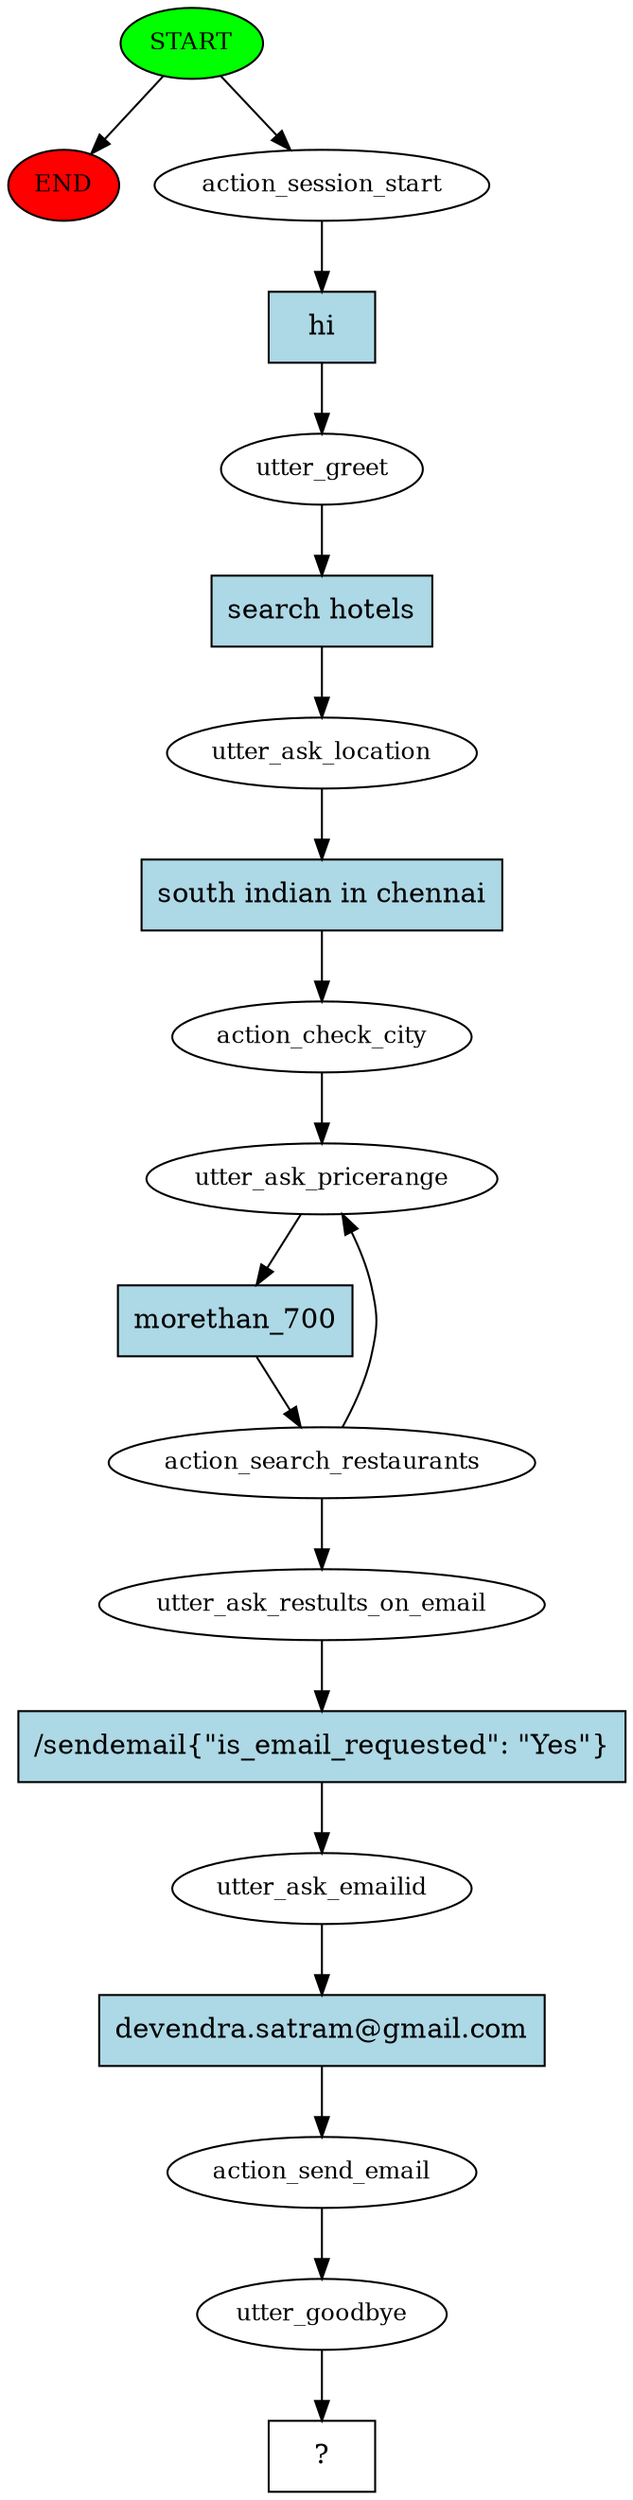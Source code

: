 digraph  {
0 [class="start active", fillcolor=green, fontsize=12, label=START, style=filled];
"-1" [class=end, fillcolor=red, fontsize=12, label=END, style=filled];
1 [class=active, fontsize=12, label=action_session_start];
2 [class=active, fontsize=12, label=utter_greet];
3 [class=active, fontsize=12, label=utter_ask_location];
4 [class=active, fontsize=12, label=action_check_city];
5 [class=active, fontsize=12, label=utter_ask_pricerange];
6 [class=active, fontsize=12, label=action_search_restaurants];
11 [class=active, fontsize=12, label=utter_ask_restults_on_email];
12 [class=active, fontsize=12, label=utter_ask_emailid];
13 [class=active, fontsize=12, label=action_send_email];
14 [class=active, fontsize=12, label=utter_goodbye];
15 [class="intent dashed active", label="  ?  ", shape=rect];
16 [class="intent active", fillcolor=lightblue, label=hi, shape=rect, style=filled];
17 [class="intent active", fillcolor=lightblue, label="search hotels", shape=rect, style=filled];
18 [class="intent active", fillcolor=lightblue, label="south indian in chennai", shape=rect, style=filled];
19 [class="intent active", fillcolor=lightblue, label=morethan_700, shape=rect, style=filled];
20 [class="intent active", fillcolor=lightblue, label="/sendemail{\"is_email_requested\": \"Yes\"}", shape=rect, style=filled];
21 [class="intent active", fillcolor=lightblue, label="devendra.satram@gmail.com", shape=rect, style=filled];
0 -> "-1"  [class="", key=NONE, label=""];
0 -> 1  [class=active, key=NONE, label=""];
1 -> 16  [class=active, key=0];
2 -> 17  [class=active, key=0];
3 -> 18  [class=active, key=0];
4 -> 5  [class=active, key=NONE, label=""];
5 -> 19  [class=active, key=0];
6 -> 5  [class=active, key=NONE, label=""];
6 -> 11  [class=active, key=NONE, label=""];
11 -> 20  [class=active, key=0];
12 -> 21  [class=active, key=0];
13 -> 14  [class=active, key=NONE, label=""];
14 -> 15  [class=active, key=NONE, label=""];
16 -> 2  [class=active, key=0];
17 -> 3  [class=active, key=0];
18 -> 4  [class=active, key=0];
19 -> 6  [class=active, key=0];
20 -> 12  [class=active, key=0];
21 -> 13  [class=active, key=0];
}

